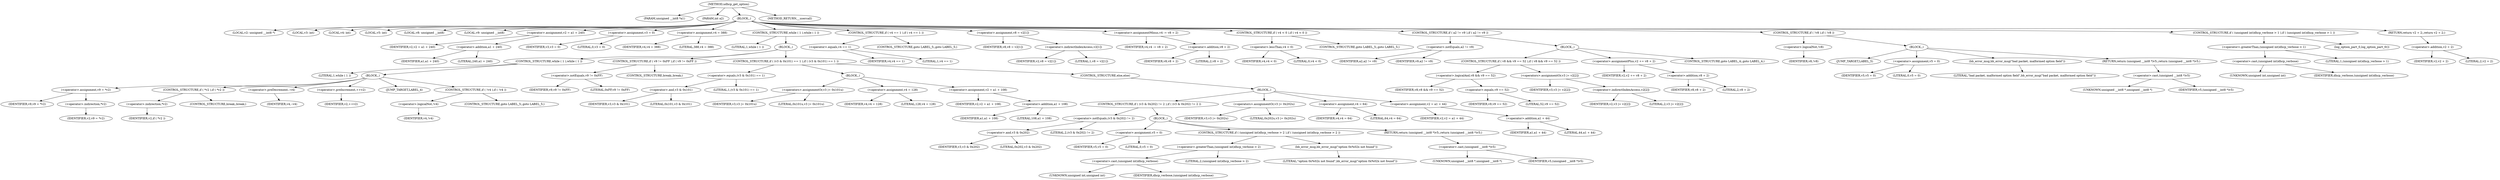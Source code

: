 digraph udhcp_get_option {  
"1000107" [label = "(METHOD,udhcp_get_option)" ]
"1000108" [label = "(PARAM,unsigned __int8 *a1)" ]
"1000109" [label = "(PARAM,int a2)" ]
"1000110" [label = "(BLOCK,,)" ]
"1000111" [label = "(LOCAL,v2: unsigned __int8 *)" ]
"1000112" [label = "(LOCAL,v3: int)" ]
"1000113" [label = "(LOCAL,v4: int)" ]
"1000114" [label = "(LOCAL,v5: int)" ]
"1000115" [label = "(LOCAL,v8: unsigned __int8)" ]
"1000116" [label = "(LOCAL,v9: unsigned __int8)" ]
"1000117" [label = "(<operator>.assignment,v2 = a1 + 240)" ]
"1000118" [label = "(IDENTIFIER,v2,v2 = a1 + 240)" ]
"1000119" [label = "(<operator>.addition,a1 + 240)" ]
"1000120" [label = "(IDENTIFIER,a1,a1 + 240)" ]
"1000121" [label = "(LITERAL,240,a1 + 240)" ]
"1000122" [label = "(<operator>.assignment,v3 = 0)" ]
"1000123" [label = "(IDENTIFIER,v3,v3 = 0)" ]
"1000124" [label = "(LITERAL,0,v3 = 0)" ]
"1000125" [label = "(<operator>.assignment,v4 = 388)" ]
"1000126" [label = "(IDENTIFIER,v4,v4 = 388)" ]
"1000127" [label = "(LITERAL,388,v4 = 388)" ]
"1000128" [label = "(CONTROL_STRUCTURE,while ( 1 ),while ( 1 ))" ]
"1000129" [label = "(LITERAL,1,while ( 1 ))" ]
"1000130" [label = "(BLOCK,,)" ]
"1000131" [label = "(CONTROL_STRUCTURE,while ( 1 ),while ( 1 ))" ]
"1000132" [label = "(LITERAL,1,while ( 1 ))" ]
"1000133" [label = "(BLOCK,,)" ]
"1000134" [label = "(<operator>.assignment,v9 = *v2)" ]
"1000135" [label = "(IDENTIFIER,v9,v9 = *v2)" ]
"1000136" [label = "(<operator>.indirection,*v2)" ]
"1000137" [label = "(IDENTIFIER,v2,v9 = *v2)" ]
"1000138" [label = "(CONTROL_STRUCTURE,if ( *v2 ),if ( *v2 ))" ]
"1000139" [label = "(<operator>.indirection,*v2)" ]
"1000140" [label = "(IDENTIFIER,v2,if ( *v2 ))" ]
"1000141" [label = "(CONTROL_STRUCTURE,break;,break;)" ]
"1000142" [label = "(<operator>.preDecrement,--v4)" ]
"1000143" [label = "(IDENTIFIER,v4,--v4)" ]
"1000144" [label = "(<operator>.preIncrement,++v2)" ]
"1000145" [label = "(IDENTIFIER,v2,++v2)" ]
"1000146" [label = "(JUMP_TARGET,LABEL_4)" ]
"1000147" [label = "(CONTROL_STRUCTURE,if ( !v4 ),if ( !v4 ))" ]
"1000148" [label = "(<operator>.logicalNot,!v4)" ]
"1000149" [label = "(IDENTIFIER,v4,!v4)" ]
"1000150" [label = "(CONTROL_STRUCTURE,goto LABEL_5;,goto LABEL_5;)" ]
"1000151" [label = "(CONTROL_STRUCTURE,if ( v9 != 0xFF ),if ( v9 != 0xFF ))" ]
"1000152" [label = "(<operator>.notEquals,v9 != 0xFF)" ]
"1000153" [label = "(IDENTIFIER,v9,v9 != 0xFF)" ]
"1000154" [label = "(LITERAL,0xFF,v9 != 0xFF)" ]
"1000155" [label = "(CONTROL_STRUCTURE,break;,break;)" ]
"1000156" [label = "(CONTROL_STRUCTURE,if ( (v3 & 0x101) == 1 ),if ( (v3 & 0x101) == 1 ))" ]
"1000157" [label = "(<operator>.equals,(v3 & 0x101) == 1)" ]
"1000158" [label = "(<operator>.and,v3 & 0x101)" ]
"1000159" [label = "(IDENTIFIER,v3,v3 & 0x101)" ]
"1000160" [label = "(LITERAL,0x101,v3 & 0x101)" ]
"1000161" [label = "(LITERAL,1,(v3 & 0x101) == 1)" ]
"1000162" [label = "(BLOCK,,)" ]
"1000163" [label = "(<operators>.assignmentOr,v3 |= 0x101u)" ]
"1000164" [label = "(IDENTIFIER,v3,v3 |= 0x101u)" ]
"1000165" [label = "(LITERAL,0x101u,v3 |= 0x101u)" ]
"1000166" [label = "(<operator>.assignment,v4 = 128)" ]
"1000167" [label = "(IDENTIFIER,v4,v4 = 128)" ]
"1000168" [label = "(LITERAL,128,v4 = 128)" ]
"1000169" [label = "(<operator>.assignment,v2 = a1 + 108)" ]
"1000170" [label = "(IDENTIFIER,v2,v2 = a1 + 108)" ]
"1000171" [label = "(<operator>.addition,a1 + 108)" ]
"1000172" [label = "(IDENTIFIER,a1,a1 + 108)" ]
"1000173" [label = "(LITERAL,108,a1 + 108)" ]
"1000174" [label = "(CONTROL_STRUCTURE,else,else)" ]
"1000175" [label = "(BLOCK,,)" ]
"1000176" [label = "(CONTROL_STRUCTURE,if ( (v3 & 0x202) != 2 ),if ( (v3 & 0x202) != 2 ))" ]
"1000177" [label = "(<operator>.notEquals,(v3 & 0x202) != 2)" ]
"1000178" [label = "(<operator>.and,v3 & 0x202)" ]
"1000179" [label = "(IDENTIFIER,v3,v3 & 0x202)" ]
"1000180" [label = "(LITERAL,0x202,v3 & 0x202)" ]
"1000181" [label = "(LITERAL,2,(v3 & 0x202) != 2)" ]
"1000182" [label = "(BLOCK,,)" ]
"1000183" [label = "(<operator>.assignment,v5 = 0)" ]
"1000184" [label = "(IDENTIFIER,v5,v5 = 0)" ]
"1000185" [label = "(LITERAL,0,v5 = 0)" ]
"1000186" [label = "(CONTROL_STRUCTURE,if ( (unsigned int)dhcp_verbose > 2 ),if ( (unsigned int)dhcp_verbose > 2 ))" ]
"1000187" [label = "(<operator>.greaterThan,(unsigned int)dhcp_verbose > 2)" ]
"1000188" [label = "(<operator>.cast,(unsigned int)dhcp_verbose)" ]
"1000189" [label = "(UNKNOWN,unsigned int,unsigned int)" ]
"1000190" [label = "(IDENTIFIER,dhcp_verbose,(unsigned int)dhcp_verbose)" ]
"1000191" [label = "(LITERAL,2,(unsigned int)dhcp_verbose > 2)" ]
"1000192" [label = "(bb_error_msg,bb_error_msg(\"option 0x%02x not found\"))" ]
"1000193" [label = "(LITERAL,\"option 0x%02x not found\",bb_error_msg(\"option 0x%02x not found\"))" ]
"1000194" [label = "(RETURN,return (unsigned __int8 *)v5;,return (unsigned __int8 *)v5;)" ]
"1000195" [label = "(<operator>.cast,(unsigned __int8 *)v5)" ]
"1000196" [label = "(UNKNOWN,unsigned __int8 *,unsigned __int8 *)" ]
"1000197" [label = "(IDENTIFIER,v5,(unsigned __int8 *)v5)" ]
"1000198" [label = "(<operators>.assignmentOr,v3 |= 0x202u)" ]
"1000199" [label = "(IDENTIFIER,v3,v3 |= 0x202u)" ]
"1000200" [label = "(LITERAL,0x202u,v3 |= 0x202u)" ]
"1000201" [label = "(<operator>.assignment,v4 = 64)" ]
"1000202" [label = "(IDENTIFIER,v4,v4 = 64)" ]
"1000203" [label = "(LITERAL,64,v4 = 64)" ]
"1000204" [label = "(<operator>.assignment,v2 = a1 + 44)" ]
"1000205" [label = "(IDENTIFIER,v2,v2 = a1 + 44)" ]
"1000206" [label = "(<operator>.addition,a1 + 44)" ]
"1000207" [label = "(IDENTIFIER,a1,a1 + 44)" ]
"1000208" [label = "(LITERAL,44,a1 + 44)" ]
"1000209" [label = "(CONTROL_STRUCTURE,if ( v4 == 1 ),if ( v4 == 1 ))" ]
"1000210" [label = "(<operator>.equals,v4 == 1)" ]
"1000211" [label = "(IDENTIFIER,v4,v4 == 1)" ]
"1000212" [label = "(LITERAL,1,v4 == 1)" ]
"1000213" [label = "(CONTROL_STRUCTURE,goto LABEL_5;,goto LABEL_5;)" ]
"1000214" [label = "(<operator>.assignment,v8 = v2[1])" ]
"1000215" [label = "(IDENTIFIER,v8,v8 = v2[1])" ]
"1000216" [label = "(<operator>.indirectIndexAccess,v2[1])" ]
"1000217" [label = "(IDENTIFIER,v2,v8 = v2[1])" ]
"1000218" [label = "(LITERAL,1,v8 = v2[1])" ]
"1000219" [label = "(<operator>.assignmentMinus,v4 -= v8 + 2)" ]
"1000220" [label = "(IDENTIFIER,v4,v4 -= v8 + 2)" ]
"1000221" [label = "(<operator>.addition,v8 + 2)" ]
"1000222" [label = "(IDENTIFIER,v8,v8 + 2)" ]
"1000223" [label = "(LITERAL,2,v8 + 2)" ]
"1000224" [label = "(CONTROL_STRUCTURE,if ( v4 < 0 ),if ( v4 < 0 ))" ]
"1000225" [label = "(<operator>.lessThan,v4 < 0)" ]
"1000226" [label = "(IDENTIFIER,v4,v4 < 0)" ]
"1000227" [label = "(LITERAL,0,v4 < 0)" ]
"1000228" [label = "(CONTROL_STRUCTURE,goto LABEL_5;,goto LABEL_5;)" ]
"1000229" [label = "(CONTROL_STRUCTURE,if ( a2 != v9 ),if ( a2 != v9 ))" ]
"1000230" [label = "(<operator>.notEquals,a2 != v9)" ]
"1000231" [label = "(IDENTIFIER,a2,a2 != v9)" ]
"1000232" [label = "(IDENTIFIER,v9,a2 != v9)" ]
"1000233" [label = "(BLOCK,,)" ]
"1000234" [label = "(CONTROL_STRUCTURE,if ( v8 && v9 == 52 ),if ( v8 && v9 == 52 ))" ]
"1000235" [label = "(<operator>.logicalAnd,v8 && v9 == 52)" ]
"1000236" [label = "(IDENTIFIER,v8,v8 && v9 == 52)" ]
"1000237" [label = "(<operator>.equals,v9 == 52)" ]
"1000238" [label = "(IDENTIFIER,v9,v9 == 52)" ]
"1000239" [label = "(LITERAL,52,v9 == 52)" ]
"1000240" [label = "(<operators>.assignmentOr,v3 |= v2[2])" ]
"1000241" [label = "(IDENTIFIER,v3,v3 |= v2[2])" ]
"1000242" [label = "(<operator>.indirectIndexAccess,v2[2])" ]
"1000243" [label = "(IDENTIFIER,v2,v3 |= v2[2])" ]
"1000244" [label = "(LITERAL,2,v3 |= v2[2])" ]
"1000245" [label = "(<operator>.assignmentPlus,v2 += v8 + 2)" ]
"1000246" [label = "(IDENTIFIER,v2,v2 += v8 + 2)" ]
"1000247" [label = "(<operator>.addition,v8 + 2)" ]
"1000248" [label = "(IDENTIFIER,v8,v8 + 2)" ]
"1000249" [label = "(LITERAL,2,v8 + 2)" ]
"1000250" [label = "(CONTROL_STRUCTURE,goto LABEL_4;,goto LABEL_4;)" ]
"1000251" [label = "(CONTROL_STRUCTURE,if ( !v8 ),if ( !v8 ))" ]
"1000252" [label = "(<operator>.logicalNot,!v8)" ]
"1000253" [label = "(IDENTIFIER,v8,!v8)" ]
"1000254" [label = "(BLOCK,,)" ]
"1000255" [label = "(JUMP_TARGET,LABEL_5)" ]
"1000256" [label = "(<operator>.assignment,v5 = 0)" ]
"1000257" [label = "(IDENTIFIER,v5,v5 = 0)" ]
"1000258" [label = "(LITERAL,0,v5 = 0)" ]
"1000259" [label = "(bb_error_msg,bb_error_msg(\"bad packet, malformed option field\"))" ]
"1000260" [label = "(LITERAL,\"bad packet, malformed option field\",bb_error_msg(\"bad packet, malformed option field\"))" ]
"1000261" [label = "(RETURN,return (unsigned __int8 *)v5;,return (unsigned __int8 *)v5;)" ]
"1000262" [label = "(<operator>.cast,(unsigned __int8 *)v5)" ]
"1000263" [label = "(UNKNOWN,unsigned __int8 *,unsigned __int8 *)" ]
"1000264" [label = "(IDENTIFIER,v5,(unsigned __int8 *)v5)" ]
"1000265" [label = "(CONTROL_STRUCTURE,if ( (unsigned int)dhcp_verbose > 1 ),if ( (unsigned int)dhcp_verbose > 1 ))" ]
"1000266" [label = "(<operator>.greaterThan,(unsigned int)dhcp_verbose > 1)" ]
"1000267" [label = "(<operator>.cast,(unsigned int)dhcp_verbose)" ]
"1000268" [label = "(UNKNOWN,unsigned int,unsigned int)" ]
"1000269" [label = "(IDENTIFIER,dhcp_verbose,(unsigned int)dhcp_verbose)" ]
"1000270" [label = "(LITERAL,1,(unsigned int)dhcp_verbose > 1)" ]
"1000271" [label = "(log_option_part_0,log_option_part_0())" ]
"1000272" [label = "(RETURN,return v2 + 2;,return v2 + 2;)" ]
"1000273" [label = "(<operator>.addition,v2 + 2)" ]
"1000274" [label = "(IDENTIFIER,v2,v2 + 2)" ]
"1000275" [label = "(LITERAL,2,v2 + 2)" ]
"1000276" [label = "(METHOD_RETURN,__usercall)" ]
  "1000107" -> "1000108" 
  "1000107" -> "1000109" 
  "1000107" -> "1000110" 
  "1000107" -> "1000276" 
  "1000110" -> "1000111" 
  "1000110" -> "1000112" 
  "1000110" -> "1000113" 
  "1000110" -> "1000114" 
  "1000110" -> "1000115" 
  "1000110" -> "1000116" 
  "1000110" -> "1000117" 
  "1000110" -> "1000122" 
  "1000110" -> "1000125" 
  "1000110" -> "1000128" 
  "1000110" -> "1000209" 
  "1000110" -> "1000214" 
  "1000110" -> "1000219" 
  "1000110" -> "1000224" 
  "1000110" -> "1000229" 
  "1000110" -> "1000251" 
  "1000110" -> "1000265" 
  "1000110" -> "1000272" 
  "1000117" -> "1000118" 
  "1000117" -> "1000119" 
  "1000119" -> "1000120" 
  "1000119" -> "1000121" 
  "1000122" -> "1000123" 
  "1000122" -> "1000124" 
  "1000125" -> "1000126" 
  "1000125" -> "1000127" 
  "1000128" -> "1000129" 
  "1000128" -> "1000130" 
  "1000130" -> "1000131" 
  "1000130" -> "1000151" 
  "1000130" -> "1000156" 
  "1000131" -> "1000132" 
  "1000131" -> "1000133" 
  "1000133" -> "1000134" 
  "1000133" -> "1000138" 
  "1000133" -> "1000142" 
  "1000133" -> "1000144" 
  "1000133" -> "1000146" 
  "1000133" -> "1000147" 
  "1000134" -> "1000135" 
  "1000134" -> "1000136" 
  "1000136" -> "1000137" 
  "1000138" -> "1000139" 
  "1000138" -> "1000141" 
  "1000139" -> "1000140" 
  "1000142" -> "1000143" 
  "1000144" -> "1000145" 
  "1000147" -> "1000148" 
  "1000147" -> "1000150" 
  "1000148" -> "1000149" 
  "1000151" -> "1000152" 
  "1000151" -> "1000155" 
  "1000152" -> "1000153" 
  "1000152" -> "1000154" 
  "1000156" -> "1000157" 
  "1000156" -> "1000162" 
  "1000156" -> "1000174" 
  "1000157" -> "1000158" 
  "1000157" -> "1000161" 
  "1000158" -> "1000159" 
  "1000158" -> "1000160" 
  "1000162" -> "1000163" 
  "1000162" -> "1000166" 
  "1000162" -> "1000169" 
  "1000163" -> "1000164" 
  "1000163" -> "1000165" 
  "1000166" -> "1000167" 
  "1000166" -> "1000168" 
  "1000169" -> "1000170" 
  "1000169" -> "1000171" 
  "1000171" -> "1000172" 
  "1000171" -> "1000173" 
  "1000174" -> "1000175" 
  "1000175" -> "1000176" 
  "1000175" -> "1000198" 
  "1000175" -> "1000201" 
  "1000175" -> "1000204" 
  "1000176" -> "1000177" 
  "1000176" -> "1000182" 
  "1000177" -> "1000178" 
  "1000177" -> "1000181" 
  "1000178" -> "1000179" 
  "1000178" -> "1000180" 
  "1000182" -> "1000183" 
  "1000182" -> "1000186" 
  "1000182" -> "1000194" 
  "1000183" -> "1000184" 
  "1000183" -> "1000185" 
  "1000186" -> "1000187" 
  "1000186" -> "1000192" 
  "1000187" -> "1000188" 
  "1000187" -> "1000191" 
  "1000188" -> "1000189" 
  "1000188" -> "1000190" 
  "1000192" -> "1000193" 
  "1000194" -> "1000195" 
  "1000195" -> "1000196" 
  "1000195" -> "1000197" 
  "1000198" -> "1000199" 
  "1000198" -> "1000200" 
  "1000201" -> "1000202" 
  "1000201" -> "1000203" 
  "1000204" -> "1000205" 
  "1000204" -> "1000206" 
  "1000206" -> "1000207" 
  "1000206" -> "1000208" 
  "1000209" -> "1000210" 
  "1000209" -> "1000213" 
  "1000210" -> "1000211" 
  "1000210" -> "1000212" 
  "1000214" -> "1000215" 
  "1000214" -> "1000216" 
  "1000216" -> "1000217" 
  "1000216" -> "1000218" 
  "1000219" -> "1000220" 
  "1000219" -> "1000221" 
  "1000221" -> "1000222" 
  "1000221" -> "1000223" 
  "1000224" -> "1000225" 
  "1000224" -> "1000228" 
  "1000225" -> "1000226" 
  "1000225" -> "1000227" 
  "1000229" -> "1000230" 
  "1000229" -> "1000233" 
  "1000230" -> "1000231" 
  "1000230" -> "1000232" 
  "1000233" -> "1000234" 
  "1000233" -> "1000245" 
  "1000233" -> "1000250" 
  "1000234" -> "1000235" 
  "1000234" -> "1000240" 
  "1000235" -> "1000236" 
  "1000235" -> "1000237" 
  "1000237" -> "1000238" 
  "1000237" -> "1000239" 
  "1000240" -> "1000241" 
  "1000240" -> "1000242" 
  "1000242" -> "1000243" 
  "1000242" -> "1000244" 
  "1000245" -> "1000246" 
  "1000245" -> "1000247" 
  "1000247" -> "1000248" 
  "1000247" -> "1000249" 
  "1000251" -> "1000252" 
  "1000251" -> "1000254" 
  "1000252" -> "1000253" 
  "1000254" -> "1000255" 
  "1000254" -> "1000256" 
  "1000254" -> "1000259" 
  "1000254" -> "1000261" 
  "1000256" -> "1000257" 
  "1000256" -> "1000258" 
  "1000259" -> "1000260" 
  "1000261" -> "1000262" 
  "1000262" -> "1000263" 
  "1000262" -> "1000264" 
  "1000265" -> "1000266" 
  "1000265" -> "1000271" 
  "1000266" -> "1000267" 
  "1000266" -> "1000270" 
  "1000267" -> "1000268" 
  "1000267" -> "1000269" 
  "1000272" -> "1000273" 
  "1000273" -> "1000274" 
  "1000273" -> "1000275" 
}
